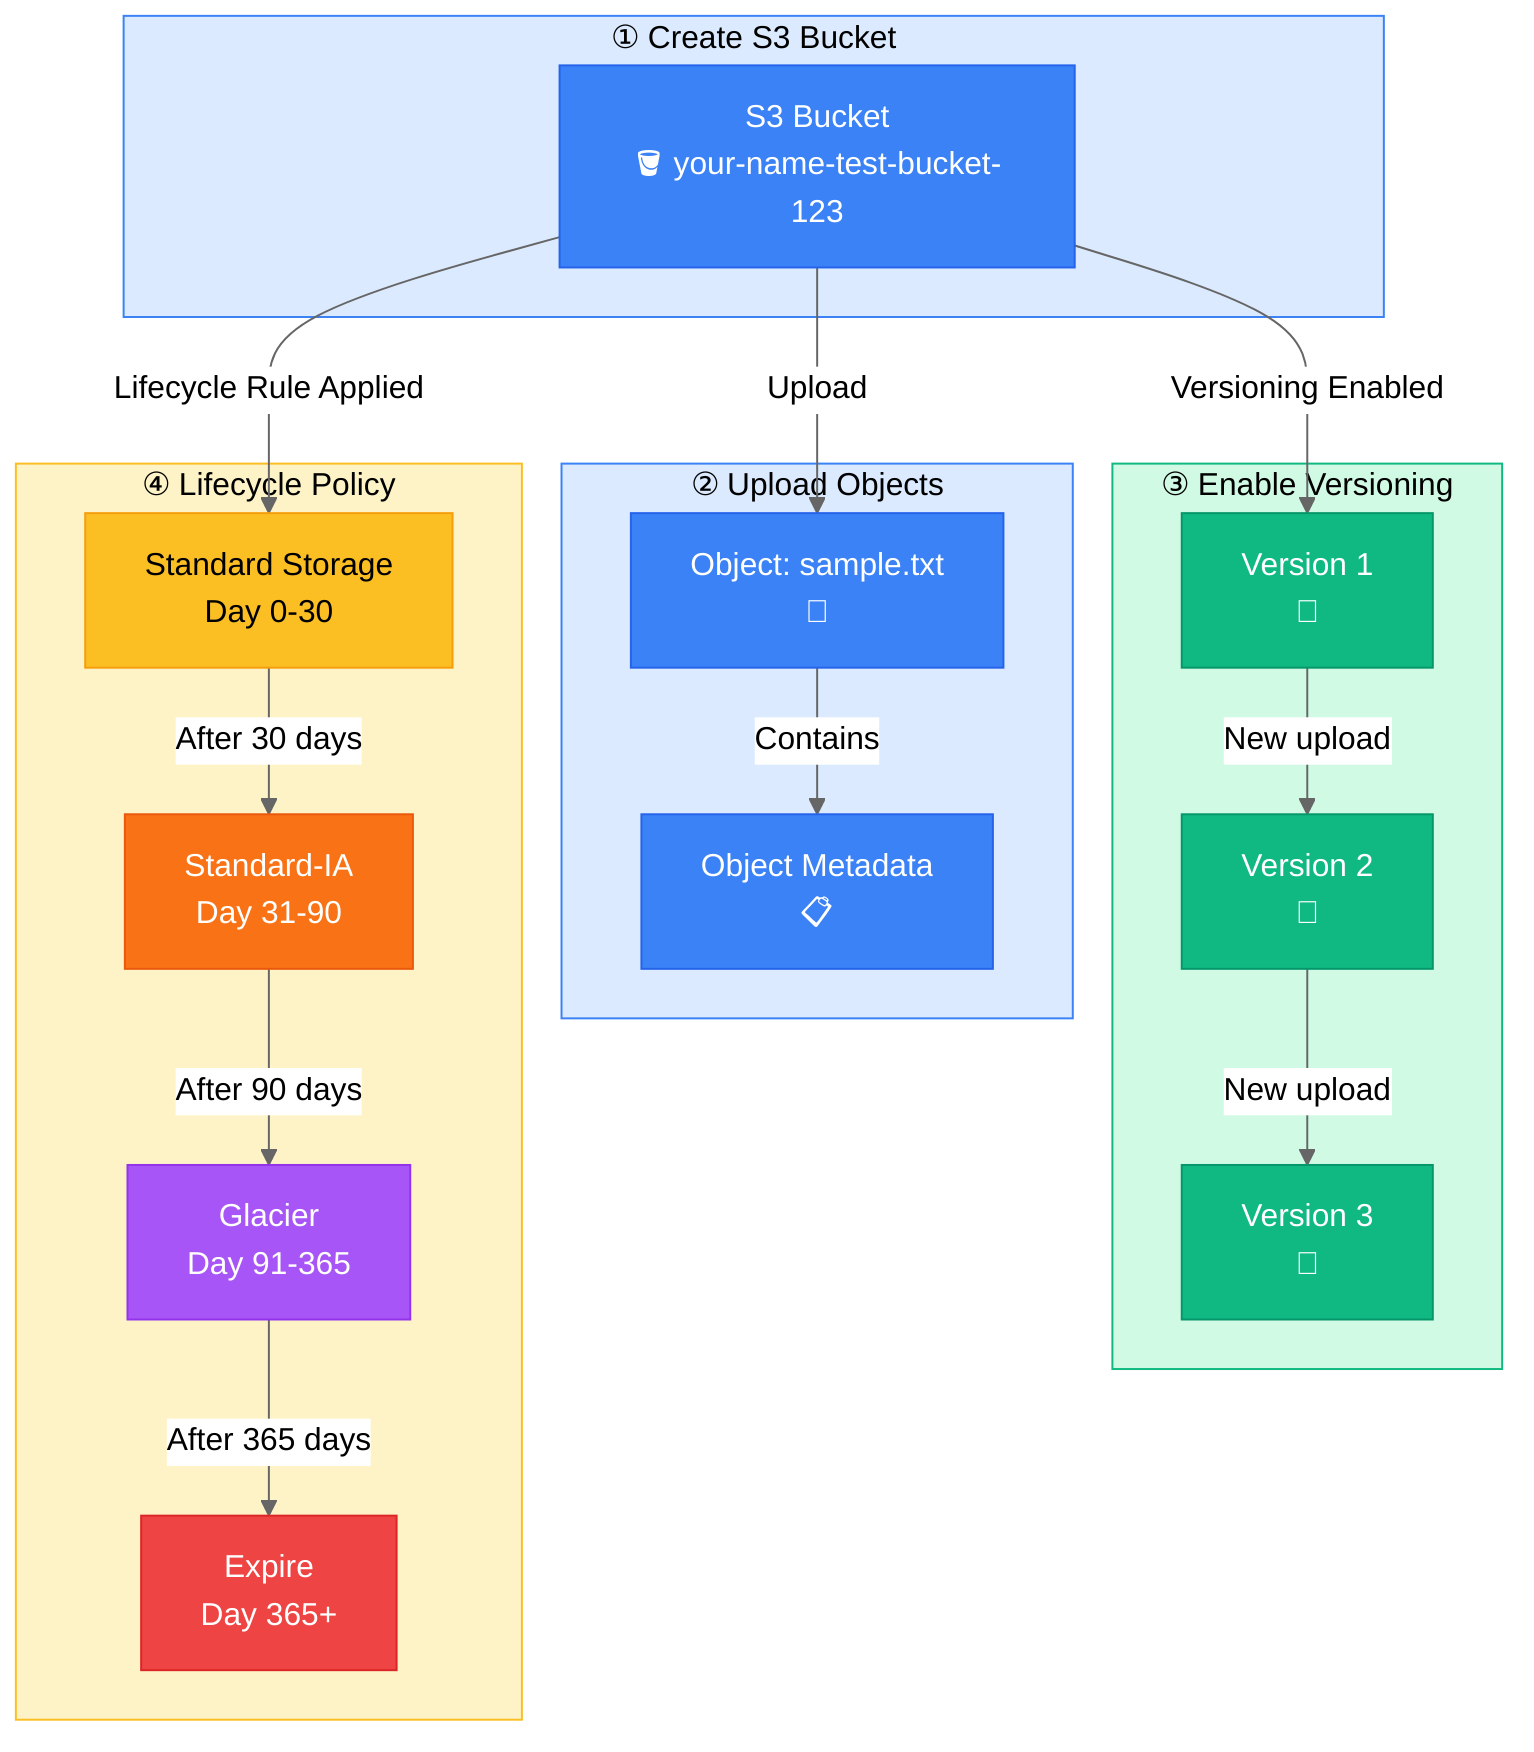 %%{init: {'theme':'base', 'themeVariables': { 'primaryColor':'#fff','primaryTextColor':'#000','primaryBorderColor':'#3B82F6','lineColor':'#666'}}}%%
flowchart TB
    subgraph Step1["① Create S3 Bucket"]
        A[S3 Bucket<br/>🪣 your-name-test-bucket-123]
    end
    
    subgraph Step2["② Upload Objects"]
        B[Object: sample.txt<br/>📄]
        C[Object Metadata<br/>📋]
    end
    
    subgraph Step3["③ Enable Versioning"]
        D[Version 1<br/>📄]
        E[Version 2<br/>📄]
        F[Version 3<br/>📄]
    end
    
    subgraph Step4["④ Lifecycle Policy"]
        G[Standard Storage<br/>Day 0-30]
        H[Standard-IA<br/>Day 31-90]
        I[Glacier<br/>Day 91-365]
        J[Expire<br/>Day 365+]
    end
    
    A -->|"Upload"| B
    B -->|"Contains"| C
    A -->|"Versioning Enabled"| D
    D -->|"New upload"| E
    E -->|"New upload"| F
    A -->|"Lifecycle Rule Applied"| G
    G -->|"After 30 days"| H
    H -->|"After 90 days"| I
    I -->|"After 365 days"| J
    
    style A fill:#3B82F6,stroke:#2563EB,color:#fff
    style B fill:#3B82F6,stroke:#2563EB,color:#fff
    style C fill:#3B82F6,stroke:#2563EB,color:#fff
    style D fill:#10B981,stroke:#059669,color:#fff
    style E fill:#10B981,stroke:#059669,color:#fff
    style F fill:#10B981,stroke:#059669,color:#fff
    style G fill:#FBBF24,stroke:#F59E0B,color:#000
    style H fill:#F97316,stroke:#EA580C,color:#fff
    style I fill:#A855F7,stroke:#9333EA,color:#fff
    style J fill:#EF4444,stroke:#DC2626,color:#fff
    style Step1 fill:#DBEAFE,stroke:#3B82F6
    style Step2 fill:#DBEAFE,stroke:#3B82F6
    style Step3 fill:#D1FAE5,stroke:#10B981
    style Step4 fill:#FEF3C7,stroke:#FBBF24